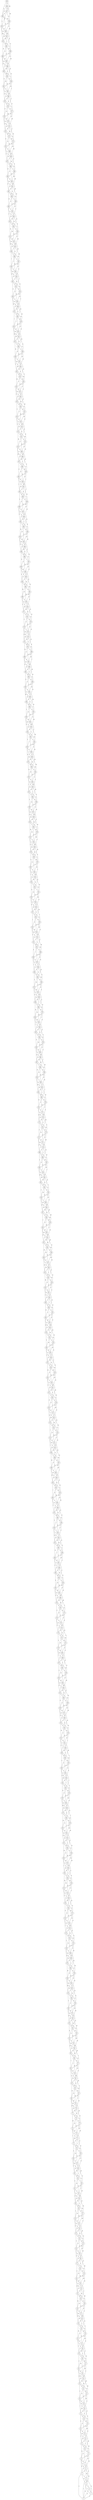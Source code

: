 graph G {
    "0" -- "1" [label="4"];
    "0" -- "2" [label="11"];
    "1" -- "2" [label="6"];
    "3" -- "0" [label="3"];
    "3" -- "1" [label="7"];
    "3" -- "2" [label="14"];
    "4" -- "1" [label="9"];
    "4" -- "2" [label="1"];
    "4" -- "3" [label="10"];
    "5" -- "2" [label="3"];
    "5" -- "3" [label="9"];
    "5" -- "4" [label="7"];
    "6" -- "3" [label="10"];
    "6" -- "4" [label="19"];
    "6" -- "5" [label="17"];
    "7" -- "4" [label="5"];
    "7" -- "5" [label="3"];
    "7" -- "6" [label="9"];
    "8" -- "5" [label="12"];
    "8" -- "6" [label="5"];
    "8" -- "7" [label="11"];
    "9" -- "6" [label="19"];
    "9" -- "7" [label="13"];
    "9" -- "8" [label="13"];
    "10" -- "7" [label="1"];
    "10" -- "8" [label="11"];
    "10" -- "9" [label="15"];
    "11" -- "8" [label="12"];
    "11" -- "9" [label="3"];
    "11" -- "10" [label="9"];
    "12" -- "9" [label="16"];
    "12" -- "10" [label="1"];
    "12" -- "11" [label="5"];
    "13" -- "10" [label="18"];
    "13" -- "11" [label="12"];
    "13" -- "12" [label="7"];
    "14" -- "11" [label="3"];
    "14" -- "12" [label="16"];
    "14" -- "13" [label="9"];
    "15" -- "12" [label="6"];
    "15" -- "13" [label="18"];
    "15" -- "14" [label="16"];
    "16" -- "13" [label="7"];
    "16" -- "14" [label="6"];
    "16" -- "15" [label="20"];
    "17" -- "14" [label="9"];
    "17" -- "15" [label="2"];
    "17" -- "16" [label="4"];
    "18" -- "15" [label="4"];
    "18" -- "16" [label="4"];
    "18" -- "17" [label="6"];
    "19" -- "16" [label="9"];
    "19" -- "17" [label="16"];
    "19" -- "18" [label="1"];
    "20" -- "17" [label="7"];
    "20" -- "18" [label="8"];
    "20" -- "19" [label="17"];
    "21" -- "18" [label="3"];
    "21" -- "19" [label="10"];
    "21" -- "20" [label="7"];
    "22" -- "19" [label="4"];
    "22" -- "20" [label="12"];
    "22" -- "21" [label="10"];
    "23" -- "20" [label="3"];
    "23" -- "21" [label="11"];
    "23" -- "22" [label="9"];
    "24" -- "21" [label="20"];
    "24" -- "22" [label="14"];
    "24" -- "23" [label="10"];
    "25" -- "22" [label="18"];
    "25" -- "23" [label="11"];
    "25" -- "24" [label="13"];
    "26" -- "23" [label="16"];
    "26" -- "24" [label="2"];
    "26" -- "25" [label="14"];
    "27" -- "24" [label="2"];
    "27" -- "25" [label="19"];
    "27" -- "26" [label="2"];
    "28" -- "25" [label="7"];
    "28" -- "26" [label="19"];
    "28" -- "27" [label="20"];
    "29" -- "26" [label="5"];
    "29" -- "27" [label="3"];
    "29" -- "28" [label="3"];
    "30" -- "27" [label="14"];
    "30" -- "28" [label="1"];
    "30" -- "29" [label="18"];
    "31" -- "28" [label="2"];
    "31" -- "29" [label="1"];
    "31" -- "30" [label="4"];
    "32" -- "29" [label="3"];
    "32" -- "30" [label="1"];
    "32" -- "31" [label="17"];
    "33" -- "30" [label="6"];
    "33" -- "31" [label="14"];
    "33" -- "32" [label="16"];
    "34" -- "31" [label="13"];
    "34" -- "32" [label="5"];
    "34" -- "33" [label="19"];
    "35" -- "32" [label="15"];
    "35" -- "33" [label="5"];
    "35" -- "34" [label="9"];
    "36" -- "33" [label="5"];
    "36" -- "34" [label="1"];
    "36" -- "35" [label="8"];
    "37" -- "34" [label="11"];
    "37" -- "35" [label="16"];
    "37" -- "36" [label="16"];
    "38" -- "35" [label="14"];
    "38" -- "36" [label="16"];
    "38" -- "37" [label="12"];
    "39" -- "36" [label="4"];
    "39" -- "37" [label="6"];
    "39" -- "38" [label="17"];
    "40" -- "37" [label="9"];
    "40" -- "38" [label="14"];
    "40" -- "39" [label="11"];
    "41" -- "38" [label="10"];
    "41" -- "39" [label="5"];
    "41" -- "40" [label="19"];
    "42" -- "39" [label="16"];
    "42" -- "40" [label="16"];
    "42" -- "41" [label="4"];
    "43" -- "40" [label="1"];
    "43" -- "41" [label="17"];
    "43" -- "42" [label="5"];
    "44" -- "41" [label="18"];
    "44" -- "42" [label="5"];
    "44" -- "43" [label="19"];
    "45" -- "42" [label="15"];
    "45" -- "43" [label="18"];
    "45" -- "44" [label="16"];
    "46" -- "43" [label="18"];
    "46" -- "44" [label="13"];
    "46" -- "45" [label="12"];
    "47" -- "44" [label="4"];
    "47" -- "45" [label="11"];
    "47" -- "46" [label="7"];
    "48" -- "45" [label="20"];
    "48" -- "46" [label="3"];
    "48" -- "47" [label="9"];
    "49" -- "46" [label="17"];
    "49" -- "47" [label="5"];
    "49" -- "48" [label="4"];
    "50" -- "47" [label="8"];
    "50" -- "48" [label="5"];
    "50" -- "49" [label="6"];
    "51" -- "48" [label="19"];
    "51" -- "49" [label="8"];
    "51" -- "50" [label="16"];
    "52" -- "49" [label="5"];
    "52" -- "50" [label="6"];
    "52" -- "51" [label="14"];
    "53" -- "50" [label="4"];
    "53" -- "51" [label="2"];
    "53" -- "52" [label="15"];
    "54" -- "51" [label="12"];
    "54" -- "52" [label="17"];
    "54" -- "53" [label="4"];
    "55" -- "52" [label="10"];
    "55" -- "53" [label="5"];
    "55" -- "54" [label="2"];
    "56" -- "53" [label="9"];
    "56" -- "54" [label="12"];
    "56" -- "55" [label="12"];
    "57" -- "54" [label="3"];
    "57" -- "55" [label="18"];
    "57" -- "56" [label="12"];
    "58" -- "55" [label="16"];
    "58" -- "56" [label="14"];
    "58" -- "57" [label="13"];
    "59" -- "56" [label="2"];
    "59" -- "57" [label="19"];
    "59" -- "58" [label="14"];
    "60" -- "57" [label="16"];
    "60" -- "58" [label="2"];
    "60" -- "59" [label="14"];
    "61" -- "58" [label="11"];
    "61" -- "59" [label="13"];
    "61" -- "60" [label="13"];
    "62" -- "59" [label="12"];
    "62" -- "60" [label="17"];
    "62" -- "61" [label="2"];
    "63" -- "60" [label="19"];
    "63" -- "61" [label="7"];
    "63" -- "62" [label="6"];
    "64" -- "61" [label="12"];
    "64" -- "62" [label="10"];
    "64" -- "63" [label="7"];
    "65" -- "62" [label="6"];
    "65" -- "63" [label="17"];
    "65" -- "64" [label="16"];
    "66" -- "63" [label="11"];
    "66" -- "64" [label="1"];
    "66" -- "65" [label="18"];
    "67" -- "64" [label="16"];
    "67" -- "65" [label="12"];
    "67" -- "66" [label="5"];
    "68" -- "65" [label="2"];
    "68" -- "66" [label="20"];
    "68" -- "67" [label="17"];
    "69" -- "66" [label="6"];
    "69" -- "67" [label="17"];
    "69" -- "68" [label="14"];
    "70" -- "67" [label="17"];
    "70" -- "68" [label="14"];
    "70" -- "69" [label="5"];
    "71" -- "68" [label="4"];
    "71" -- "69" [label="9"];
    "71" -- "70" [label="12"];
    "72" -- "69" [label="11"];
    "72" -- "70" [label="1"];
    "72" -- "71" [label="5"];
    "73" -- "70" [label="4"];
    "73" -- "71" [label="20"];
    "73" -- "72" [label="4"];
    "74" -- "71" [label="7"];
    "74" -- "72" [label="2"];
    "74" -- "73" [label="18"];
    "75" -- "72" [label="16"];
    "75" -- "73" [label="15"];
    "75" -- "74" [label="17"];
    "76" -- "73" [label="8"];
    "76" -- "74" [label="15"];
    "76" -- "75" [label="17"];
    "77" -- "74" [label="20"];
    "77" -- "75" [label="2"];
    "77" -- "76" [label="9"];
    "78" -- "75" [label="11"];
    "78" -- "76" [label="15"];
    "78" -- "77" [label="20"];
    "79" -- "76" [label="18"];
    "79" -- "77" [label="13"];
    "79" -- "78" [label="3"];
    "80" -- "77" [label="19"];
    "80" -- "78" [label="16"];
    "80" -- "79" [label="20"];
    "81" -- "78" [label="15"];
    "81" -- "79" [label="7"];
    "81" -- "80" [label="9"];
    "82" -- "79" [label="16"];
    "82" -- "80" [label="13"];
    "82" -- "81" [label="10"];
    "83" -- "80" [label="14"];
    "83" -- "81" [label="10"];
    "83" -- "82" [label="16"];
    "84" -- "81" [label="3"];
    "84" -- "82" [label="17"];
    "84" -- "83" [label="7"];
    "85" -- "82" [label="19"];
    "85" -- "83" [label="13"];
    "85" -- "84" [label="18"];
    "86" -- "83" [label="11"];
    "86" -- "84" [label="2"];
    "86" -- "85" [label="14"];
    "87" -- "84" [label="9"];
    "87" -- "85" [label="13"];
    "87" -- "86" [label="8"];
    "88" -- "85" [label="20"];
    "88" -- "86" [label="1"];
    "88" -- "87" [label="6"];
    "89" -- "86" [label="7"];
    "89" -- "87" [label="12"];
    "89" -- "88" [label="6"];
    "90" -- "87" [label="7"];
    "90" -- "88" [label="18"];
    "90" -- "89" [label="15"];
    "91" -- "88" [label="18"];
    "91" -- "89" [label="11"];
    "91" -- "90" [label="19"];
    "92" -- "89" [label="10"];
    "92" -- "90" [label="18"];
    "92" -- "91" [label="6"];
    "93" -- "90" [label="16"];
    "93" -- "91" [label="18"];
    "93" -- "92" [label="14"];
    "94" -- "91" [label="14"];
    "94" -- "92" [label="11"];
    "94" -- "93" [label="14"];
    "95" -- "92" [label="8"];
    "95" -- "93" [label="8"];
    "95" -- "94" [label="13"];
    "96" -- "93" [label="18"];
    "96" -- "94" [label="19"];
    "96" -- "95" [label="5"];
    "97" -- "94" [label="13"];
    "97" -- "95" [label="8"];
    "97" -- "96" [label="11"];
    "98" -- "95" [label="15"];
    "98" -- "96" [label="10"];
    "98" -- "97" [label="10"];
    "99" -- "96" [label="19"];
    "99" -- "97" [label="13"];
    "99" -- "98" [label="8"];
    "100" -- "97" [label="4"];
    "100" -- "98" [label="5"];
    "100" -- "99" [label="6"];
    "101" -- "98" [label="2"];
    "101" -- "99" [label="17"];
    "101" -- "100" [label="4"];
    "102" -- "99" [label="8"];
    "102" -- "100" [label="14"];
    "102" -- "101" [label="1"];
    "103" -- "100" [label="13"];
    "103" -- "101" [label="10"];
    "103" -- "102" [label="2"];
    "104" -- "101" [label="20"];
    "104" -- "102" [label="16"];
    "104" -- "103" [label="8"];
    "105" -- "102" [label="10"];
    "105" -- "103" [label="8"];
    "105" -- "104" [label="4"];
    "106" -- "103" [label="14"];
    "106" -- "104" [label="6"];
    "106" -- "105" [label="5"];
    "107" -- "104" [label="18"];
    "107" -- "105" [label="17"];
    "107" -- "106" [label="3"];
    "108" -- "105" [label="16"];
    "108" -- "106" [label="2"];
    "108" -- "107" [label="17"];
    "109" -- "106" [label="16"];
    "109" -- "107" [label="15"];
    "109" -- "108" [label="13"];
    "110" -- "107" [label="15"];
    "110" -- "108" [label="10"];
    "110" -- "109" [label="4"];
    "111" -- "108" [label="16"];
    "111" -- "109" [label="3"];
    "111" -- "110" [label="12"];
    "112" -- "109" [label="3"];
    "112" -- "110" [label="13"];
    "112" -- "111" [label="6"];
    "113" -- "110" [label="2"];
    "113" -- "111" [label="12"];
    "113" -- "112" [label="16"];
    "114" -- "111" [label="9"];
    "114" -- "112" [label="12"];
    "114" -- "113" [label="2"];
    "115" -- "112" [label="9"];
    "115" -- "113" [label="4"];
    "115" -- "114" [label="13"];
    "116" -- "113" [label="1"];
    "116" -- "114" [label="13"];
    "116" -- "115" [label="9"];
    "117" -- "114" [label="17"];
    "117" -- "115" [label="12"];
    "117" -- "116" [label="15"];
    "118" -- "115" [label="12"];
    "118" -- "116" [label="6"];
    "118" -- "117" [label="18"];
    "119" -- "116" [label="8"];
    "119" -- "117" [label="5"];
    "119" -- "118" [label="3"];
    "120" -- "117" [label="11"];
    "120" -- "118" [label="1"];
    "120" -- "119" [label="16"];
    "121" -- "118" [label="14"];
    "121" -- "119" [label="2"];
    "121" -- "120" [label="9"];
    "122" -- "119" [label="4"];
    "122" -- "120" [label="5"];
    "122" -- "121" [label="10"];
    "123" -- "120" [label="2"];
    "123" -- "121" [label="17"];
    "123" -- "122" [label="9"];
    "124" -- "121" [label="10"];
    "124" -- "122" [label="16"];
    "124" -- "123" [label="18"];
    "125" -- "122" [label="19"];
    "125" -- "123" [label="4"];
    "125" -- "124" [label="5"];
    "126" -- "123" [label="6"];
    "126" -- "124" [label="2"];
    "126" -- "125" [label="8"];
    "127" -- "124" [label="4"];
    "127" -- "125" [label="8"];
    "127" -- "126" [label="14"];
    "128" -- "125" [label="1"];
    "128" -- "126" [label="5"];
    "128" -- "127" [label="18"];
    "129" -- "126" [label="20"];
    "129" -- "127" [label="19"];
    "129" -- "128" [label="20"];
    "130" -- "127" [label="19"];
    "130" -- "128" [label="17"];
    "130" -- "129" [label="17"];
    "131" -- "128" [label="16"];
    "131" -- "129" [label="11"];
    "131" -- "130" [label="10"];
    "132" -- "129" [label="12"];
    "132" -- "130" [label="1"];
    "132" -- "131" [label="11"];
    "133" -- "130" [label="5"];
    "133" -- "131" [label="9"];
    "133" -- "132" [label="1"];
    "134" -- "131" [label="13"];
    "134" -- "132" [label="8"];
    "134" -- "133" [label="15"];
    "135" -- "132" [label="18"];
    "135" -- "133" [label="10"];
    "135" -- "134" [label="12"];
    "136" -- "133" [label="7"];
    "136" -- "134" [label="11"];
    "136" -- "135" [label="15"];
    "137" -- "134" [label="16"];
    "137" -- "135" [label="14"];
    "137" -- "136" [label="2"];
    "138" -- "135" [label="7"];
    "138" -- "136" [label="6"];
    "138" -- "137" [label="14"];
    "139" -- "136" [label="11"];
    "139" -- "137" [label="15"];
    "139" -- "138" [label="5"];
    "140" -- "137" [label="20"];
    "140" -- "138" [label="8"];
    "140" -- "139" [label="2"];
    "141" -- "138" [label="8"];
    "141" -- "139" [label="19"];
    "141" -- "140" [label="3"];
    "142" -- "139" [label="9"];
    "142" -- "140" [label="6"];
    "142" -- "141" [label="14"];
    "143" -- "140" [label="13"];
    "143" -- "141" [label="3"];
    "143" -- "142" [label="3"];
    "144" -- "141" [label="2"];
    "144" -- "142" [label="7"];
    "144" -- "143" [label="9"];
    "145" -- "142" [label="7"];
    "145" -- "143" [label="18"];
    "145" -- "144" [label="3"];
    "146" -- "143" [label="12"];
    "146" -- "144" [label="2"];
    "146" -- "145" [label="3"];
    "147" -- "144" [label="8"];
    "147" -- "145" [label="11"];
    "147" -- "146" [label="6"];
    "148" -- "145" [label="5"];
    "148" -- "146" [label="9"];
    "148" -- "147" [label="10"];
    "149" -- "146" [label="4"];
    "149" -- "147" [label="14"];
    "149" -- "148" [label="15"];
    "150" -- "147" [label="1"];
    "150" -- "148" [label="5"];
    "150" -- "149" [label="16"];
    "151" -- "148" [label="16"];
    "151" -- "149" [label="7"];
    "151" -- "150" [label="1"];
    "152" -- "149" [label="6"];
    "152" -- "150" [label="7"];
    "152" -- "151" [label="8"];
    "153" -- "150" [label="7"];
    "153" -- "151" [label="6"];
    "153" -- "152" [label="3"];
    "154" -- "151" [label="15"];
    "154" -- "152" [label="4"];
    "154" -- "153" [label="14"];
    "155" -- "152" [label="16"];
    "155" -- "153" [label="4"];
    "155" -- "154" [label="4"];
    "156" -- "153" [label="10"];
    "156" -- "154" [label="11"];
    "156" -- "155" [label="3"];
    "157" -- "154" [label="13"];
    "157" -- "155" [label="5"];
    "157" -- "156" [label="8"];
    "158" -- "155" [label="11"];
    "158" -- "156" [label="13"];
    "158" -- "157" [label="10"];
    "159" -- "156" [label="18"];
    "159" -- "157" [label="13"];
    "159" -- "158" [label="19"];
    "160" -- "157" [label="10"];
    "160" -- "158" [label="6"];
    "160" -- "159" [label="17"];
    "161" -- "158" [label="8"];
    "161" -- "159" [label="10"];
    "161" -- "160" [label="7"];
    "162" -- "159" [label="19"];
    "162" -- "160" [label="12"];
    "162" -- "161" [label="13"];
    "163" -- "160" [label="2"];
    "163" -- "161" [label="7"];
    "163" -- "162" [label="20"];
    "164" -- "161" [label="11"];
    "164" -- "162" [label="12"];
    "164" -- "163" [label="10"];
    "165" -- "162" [label="20"];
    "165" -- "163" [label="17"];
    "165" -- "164" [label="7"];
    "166" -- "163" [label="14"];
    "166" -- "164" [label="15"];
    "166" -- "165" [label="3"];
    "167" -- "164" [label="4"];
    "167" -- "165" [label="16"];
    "167" -- "166" [label="19"];
    "168" -- "165" [label="11"];
    "168" -- "166" [label="3"];
    "168" -- "167" [label="2"];
    "169" -- "166" [label="6"];
    "169" -- "167" [label="1"];
    "169" -- "168" [label="2"];
    "170" -- "167" [label="7"];
    "170" -- "168" [label="10"];
    "170" -- "169" [label="16"];
    "171" -- "168" [label="9"];
    "171" -- "169" [label="3"];
    "171" -- "170" [label="13"];
    "172" -- "169" [label="3"];
    "172" -- "170" [label="16"];
    "172" -- "171" [label="16"];
    "173" -- "170" [label="4"];
    "173" -- "171" [label="20"];
    "173" -- "172" [label="3"];
    "174" -- "171" [label="5"];
    "174" -- "172" [label="12"];
    "174" -- "173" [label="12"];
    "175" -- "172" [label="13"];
    "175" -- "173" [label="2"];
    "175" -- "174" [label="13"];
    "176" -- "173" [label="9"];
    "176" -- "174" [label="15"];
    "176" -- "175" [label="5"];
    "177" -- "174" [label="8"];
    "177" -- "175" [label="5"];
    "177" -- "176" [label="10"];
    "178" -- "175" [label="17"];
    "178" -- "176" [label="6"];
    "178" -- "177" [label="15"];
    "179" -- "176" [label="4"];
    "179" -- "177" [label="12"];
    "179" -- "178" [label="9"];
    "180" -- "177" [label="1"];
    "180" -- "178" [label="20"];
    "180" -- "179" [label="14"];
    "181" -- "178" [label="18"];
    "181" -- "179" [label="12"];
    "181" -- "180" [label="16"];
    "182" -- "179" [label="11"];
    "182" -- "180" [label="15"];
    "182" -- "181" [label="18"];
    "183" -- "180" [label="15"];
    "183" -- "181" [label="9"];
    "183" -- "182" [label="10"];
    "184" -- "181" [label="20"];
    "184" -- "182" [label="10"];
    "184" -- "183" [label="3"];
    "185" -- "182" [label="8"];
    "185" -- "183" [label="3"];
    "185" -- "184" [label="16"];
    "186" -- "183" [label="11"];
    "186" -- "184" [label="10"];
    "186" -- "185" [label="4"];
    "187" -- "184" [label="4"];
    "187" -- "185" [label="4"];
    "187" -- "186" [label="2"];
    "188" -- "185" [label="8"];
    "188" -- "186" [label="3"];
    "188" -- "187" [label="14"];
    "189" -- "186" [label="5"];
    "189" -- "187" [label="19"];
    "189" -- "188" [label="5"];
    "190" -- "187" [label="17"];
    "190" -- "188" [label="1"];
    "190" -- "189" [label="17"];
    "191" -- "188" [label="12"];
    "191" -- "189" [label="1"];
    "191" -- "190" [label="18"];
    "192" -- "189" [label="11"];
    "192" -- "190" [label="18"];
    "192" -- "191" [label="16"];
    "193" -- "190" [label="11"];
    "193" -- "191" [label="13"];
    "193" -- "192" [label="7"];
    "194" -- "191" [label="14"];
    "194" -- "192" [label="7"];
    "194" -- "193" [label="7"];
    "195" -- "192" [label="5"];
    "195" -- "193" [label="2"];
    "195" -- "194" [label="5"];
    "196" -- "193" [label="10"];
    "196" -- "194" [label="1"];
    "196" -- "195" [label="15"];
    "197" -- "194" [label="4"];
    "197" -- "195" [label="13"];
    "197" -- "196" [label="20"];
    "198" -- "195" [label="17"];
    "198" -- "196" [label="14"];
    "198" -- "197" [label="19"];
    "199" -- "196" [label="11"];
    "199" -- "197" [label="4"];
    "199" -- "198" [label="2"];
    "200" -- "197" [label="4"];
    "200" -- "198" [label="12"];
    "200" -- "199" [label="2"];
    "201" -- "198" [label="10"];
    "201" -- "199" [label="13"];
    "201" -- "200" [label="16"];
    "202" -- "199" [label="18"];
    "202" -- "200" [label="8"];
    "202" -- "201" [label="19"];
    "203" -- "200" [label="7"];
    "203" -- "201" [label="2"];
    "203" -- "202" [label="10"];
    "204" -- "201" [label="12"];
    "204" -- "202" [label="15"];
    "204" -- "203" [label="1"];
    "205" -- "202" [label="6"];
    "205" -- "203" [label="14"];
    "205" -- "204" [label="17"];
    "206" -- "203" [label="20"];
    "206" -- "204" [label="20"];
    "206" -- "205" [label="3"];
    "207" -- "204" [label="7"];
    "207" -- "205" [label="16"];
    "207" -- "206" [label="18"];
    "208" -- "205" [label="12"];
    "208" -- "206" [label="9"];
    "208" -- "207" [label="15"];
    "209" -- "206" [label="19"];
    "209" -- "207" [label="20"];
    "209" -- "208" [label="1"];
    "210" -- "207" [label="13"];
    "210" -- "208" [label="11"];
    "210" -- "209" [label="18"];
    "211" -- "208" [label="15"];
    "211" -- "209" [label="14"];
    "211" -- "210" [label="12"];
    "212" -- "209" [label="1"];
    "212" -- "210" [label="10"];
    "212" -- "211" [label="12"];
    "213" -- "210" [label="13"];
    "213" -- "211" [label="3"];
    "213" -- "212" [label="6"];
    "214" -- "211" [label="18"];
    "214" -- "212" [label="12"];
    "214" -- "213" [label="15"];
    "215" -- "212" [label="7"];
    "215" -- "213" [label="17"];
    "215" -- "214" [label="14"];
    "216" -- "213" [label="19"];
    "216" -- "214" [label="18"];
    "216" -- "215" [label="11"];
    "217" -- "214" [label="13"];
    "217" -- "215" [label="18"];
    "217" -- "216" [label="1"];
    "218" -- "215" [label="13"];
    "218" -- "216" [label="7"];
    "218" -- "217" [label="15"];
    "219" -- "216" [label="17"];
    "219" -- "217" [label="20"];
    "219" -- "218" [label="12"];
    "220" -- "217" [label="7"];
    "220" -- "218" [label="6"];
    "220" -- "219" [label="3"];
    "221" -- "218" [label="17"];
    "221" -- "219" [label="3"];
    "221" -- "220" [label="2"];
    "222" -- "219" [label="10"];
    "222" -- "220" [label="4"];
    "222" -- "221" [label="12"];
    "223" -- "220" [label="18"];
    "223" -- "221" [label="6"];
    "223" -- "222" [label="16"];
    "224" -- "221" [label="8"];
    "224" -- "222" [label="3"];
    "224" -- "223" [label="1"];
    "225" -- "222" [label="13"];
    "225" -- "223" [label="10"];
    "225" -- "224" [label="14"];
    "226" -- "223" [label="10"];
    "226" -- "224" [label="4"];
    "226" -- "225" [label="20"];
    "227" -- "224" [label="10"];
    "227" -- "225" [label="19"];
    "227" -- "226" [label="3"];
    "228" -- "225" [label="8"];
    "228" -- "226" [label="12"];
    "228" -- "227" [label="10"];
    "229" -- "226" [label="7"];
    "229" -- "227" [label="5"];
    "229" -- "228" [label="2"];
    "230" -- "227" [label="17"];
    "230" -- "228" [label="5"];
    "230" -- "229" [label="10"];
    "231" -- "228" [label="11"];
    "231" -- "229" [label="10"];
    "231" -- "230" [label="6"];
    "232" -- "229" [label="3"];
    "232" -- "230" [label="20"];
    "232" -- "231" [label="2"];
    "233" -- "230" [label="5"];
    "233" -- "231" [label="15"];
    "233" -- "232" [label="6"];
    "234" -- "231" [label="13"];
    "234" -- "232" [label="19"];
    "234" -- "233" [label="12"];
    "235" -- "232" [label="10"];
    "235" -- "233" [label="11"];
    "235" -- "234" [label="18"];
    "236" -- "233" [label="16"];
    "236" -- "234" [label="11"];
    "236" -- "235" [label="18"];
    "237" -- "234" [label="17"];
    "237" -- "235" [label="6"];
    "237" -- "236" [label="7"];
    "238" -- "235" [label="4"];
    "238" -- "236" [label="2"];
    "238" -- "237" [label="4"];
    "239" -- "236" [label="15"];
    "239" -- "237" [label="9"];
    "239" -- "238" [label="9"];
    "240" -- "237" [label="12"];
    "240" -- "238" [label="7"];
    "240" -- "239" [label="1"];
    "241" -- "238" [label="12"];
    "241" -- "239" [label="5"];
    "241" -- "240" [label="4"];
    "242" -- "239" [label="9"];
    "242" -- "240" [label="8"];
    "242" -- "241" [label="8"];
    "243" -- "240" [label="3"];
    "243" -- "241" [label="4"];
    "243" -- "242" [label="4"];
    "244" -- "241" [label="8"];
    "244" -- "242" [label="9"];
    "244" -- "243" [label="4"];
    "245" -- "242" [label="20"];
    "245" -- "243" [label="15"];
    "245" -- "244" [label="12"];
    "246" -- "243" [label="12"];
    "246" -- "244" [label="1"];
    "246" -- "245" [label="7"];
    "247" -- "244" [label="5"];
    "247" -- "245" [label="16"];
    "247" -- "246" [label="9"];
    "248" -- "245" [label="19"];
    "248" -- "246" [label="1"];
    "248" -- "247" [label="11"];
    "249" -- "246" [label="10"];
    "249" -- "247" [label="18"];
    "249" -- "248" [label="10"];
    "250" -- "247" [label="14"];
    "250" -- "248" [label="10"];
    "250" -- "249" [label="8"];
    "251" -- "248" [label="19"];
    "251" -- "249" [label="16"];
    "251" -- "250" [label="12"];
    "252" -- "249" [label="11"];
    "252" -- "250" [label="20"];
    "252" -- "251" [label="16"];
    "253" -- "250" [label="10"];
    "253" -- "251" [label="1"];
    "253" -- "252" [label="20"];
    "254" -- "251" [label="12"];
    "254" -- "252" [label="20"];
    "254" -- "253" [label="16"];
    "255" -- "252" [label="14"];
    "255" -- "253" [label="1"];
    "255" -- "254" [label="1"];
    "256" -- "253" [label="19"];
    "256" -- "254" [label="6"];
    "256" -- "255" [label="18"];
    "257" -- "254" [label="1"];
    "257" -- "255" [label="20"];
    "257" -- "256" [label="11"];
    "258" -- "255" [label="20"];
    "258" -- "256" [label="14"];
    "258" -- "257" [label="18"];
    "259" -- "256" [label="14"];
    "259" -- "257" [label="14"];
    "259" -- "258" [label="10"];
    "260" -- "257" [label="10"];
    "260" -- "258" [label="19"];
    "260" -- "259" [label="1"];
    "261" -- "258" [label="5"];
    "261" -- "259" [label="13"];
    "261" -- "260" [label="14"];
    "262" -- "259" [label="15"];
    "262" -- "260" [label="16"];
    "262" -- "261" [label="9"];
    "263" -- "260" [label="3"];
    "263" -- "261" [label="5"];
    "263" -- "262" [label="10"];
    "264" -- "261" [label="3"];
    "264" -- "262" [label="11"];
    "264" -- "263" [label="20"];
    "265" -- "262" [label="11"];
    "265" -- "263" [label="18"];
    "265" -- "264" [label="13"];
    "266" -- "263" [label="20"];
    "266" -- "264" [label="5"];
    "266" -- "265" [label="5"];
    "267" -- "264" [label="7"];
    "267" -- "265" [label="19"];
    "267" -- "266" [label="10"];
    "268" -- "265" [label="12"];
    "268" -- "266" [label="6"];
    "268" -- "267" [label="18"];
    "269" -- "266" [label="2"];
    "269" -- "267" [label="3"];
    "269" -- "268" [label="2"];
    "270" -- "267" [label="14"];
    "270" -- "268" [label="1"];
    "270" -- "269" [label="3"];
    "271" -- "268" [label="13"];
    "271" -- "269" [label="7"];
    "271" -- "270" [label="12"];
    "272" -- "269" [label="12"];
    "272" -- "270" [label="18"];
    "272" -- "271" [label="13"];
    "273" -- "270" [label="20"];
    "273" -- "271" [label="3"];
    "273" -- "272" [label="1"];
    "274" -- "271" [label="9"];
    "274" -- "272" [label="15"];
    "274" -- "273" [label="11"];
    "275" -- "272" [label="5"];
    "275" -- "273" [label="10"];
    "275" -- "274" [label="4"];
    "276" -- "273" [label="4"];
    "276" -- "274" [label="5"];
    "276" -- "275" [label="10"];
    "277" -- "274" [label="20"];
    "277" -- "275" [label="13"];
    "277" -- "276" [label="20"];
    "278" -- "275" [label="18"];
    "278" -- "276" [label="4"];
    "278" -- "277" [label="4"];
    "279" -- "276" [label="5"];
    "279" -- "277" [label="7"];
    "279" -- "278" [label="1"];
    "280" -- "277" [label="14"];
    "280" -- "278" [label="2"];
    "280" -- "279" [label="9"];
    "281" -- "278" [label="12"];
    "281" -- "279" [label="2"];
    "281" -- "280" [label="10"];
    "282" -- "279" [label="15"];
    "282" -- "280" [label="1"];
    "282" -- "281" [label="12"];
    "283" -- "280" [label="7"];
    "283" -- "281" [label="18"];
    "283" -- "282" [label="1"];
    "284" -- "281" [label="18"];
    "284" -- "282" [label="6"];
    "284" -- "283" [label="7"];
    "285" -- "282" [label="15"];
    "285" -- "283" [label="9"];
    "285" -- "284" [label="18"];
    "286" -- "283" [label="15"];
    "286" -- "284" [label="12"];
    "286" -- "285" [label="6"];
    "287" -- "284" [label="12"];
    "287" -- "285" [label="15"];
    "287" -- "286" [label="7"];
    "288" -- "285" [label="16"];
    "288" -- "286" [label="18"];
    "288" -- "287" [label="10"];
    "289" -- "286" [label="7"];
    "289" -- "287" [label="9"];
    "289" -- "288" [label="10"];
    "290" -- "287" [label="13"];
    "290" -- "288" [label="5"];
    "290" -- "289" [label="14"];
    "291" -- "288" [label="3"];
    "291" -- "289" [label="6"];
    "291" -- "290" [label="6"];
    "292" -- "289" [label="6"];
    "292" -- "290" [label="20"];
    "292" -- "291" [label="4"];
    "293" -- "290" [label="17"];
    "293" -- "291" [label="9"];
    "293" -- "292" [label="12"];
    "294" -- "291" [label="5"];
    "294" -- "292" [label="11"];
    "294" -- "293" [label="8"];
    "295" -- "292" [label="6"];
    "295" -- "293" [label="3"];
    "295" -- "294" [label="11"];
    "296" -- "293" [label="7"];
    "296" -- "294" [label="3"];
    "296" -- "295" [label="20"];
    "297" -- "294" [label="9"];
    "297" -- "295" [label="1"];
    "297" -- "296" [label="3"];
    "298" -- "295" [label="18"];
    "298" -- "296" [label="10"];
    "298" -- "297" [label="8"];
    "299" -- "296" [label="15"];
    "299" -- "297" [label="6"];
    "299" -- "298" [label="4"];
    "300" -- "297" [label="13"];
    "300" -- "298" [label="7"];
    "300" -- "299" [label="14"];
    "301" -- "298" [label="4"];
    "301" -- "299" [label="14"];
    "301" -- "300" [label="14"];
    "302" -- "299" [label="17"];
    "302" -- "300" [label="5"];
    "302" -- "301" [label="20"];
    "303" -- "300" [label="3"];
    "303" -- "301" [label="9"];
    "303" -- "302" [label="19"];
    "304" -- "301" [label="3"];
    "304" -- "302" [label="20"];
    "304" -- "303" [label="8"];
    "305" -- "302" [label="3"];
    "305" -- "303" [label="20"];
    "305" -- "304" [label="6"];
    "306" -- "303" [label="6"];
    "306" -- "304" [label="17"];
    "306" -- "305" [label="4"];
    "307" -- "304" [label="15"];
    "307" -- "305" [label="17"];
    "307" -- "306" [label="1"];
    "308" -- "305" [label="7"];
    "308" -- "306" [label="5"];
    "308" -- "307" [label="17"];
    "309" -- "306" [label="12"];
    "309" -- "307" [label="5"];
    "309" -- "308" [label="16"];
    "310" -- "307" [label="6"];
    "310" -- "308" [label="7"];
    "310" -- "309" [label="3"];
    "311" -- "308" [label="6"];
    "311" -- "309" [label="18"];
    "311" -- "310" [label="19"];
    "312" -- "309" [label="20"];
    "312" -- "310" [label="4"];
    "312" -- "311" [label="7"];
    "313" -- "310" [label="5"];
    "313" -- "311" [label="11"];
    "313" -- "312" [label="12"];
    "314" -- "311" [label="5"];
    "314" -- "312" [label="20"];
    "314" -- "313" [label="18"];
    "315" -- "312" [label="11"];
    "315" -- "313" [label="10"];
    "315" -- "314" [label="14"];
    "316" -- "313" [label="9"];
    "316" -- "314" [label="9"];
    "316" -- "315" [label="8"];
    "317" -- "314" [label="1"];
    "317" -- "315" [label="5"];
    "317" -- "316" [label="3"];
    "318" -- "315" [label="7"];
    "318" -- "316" [label="8"];
    "318" -- "317" [label="14"];
    "319" -- "316" [label="18"];
    "319" -- "317" [label="8"];
    "319" -- "318" [label="5"];
    "320" -- "317" [label="6"];
    "320" -- "318" [label="17"];
    "320" -- "319" [label="17"];
    "321" -- "318" [label="17"];
    "321" -- "319" [label="18"];
    "321" -- "320" [label="8"];
    "322" -- "319" [label="13"];
    "322" -- "320" [label="10"];
    "322" -- "321" [label="7"];
    "323" -- "320" [label="11"];
    "323" -- "321" [label="13"];
    "323" -- "322" [label="1"];
    "324" -- "321" [label="13"];
    "324" -- "322" [label="11"];
    "324" -- "323" [label="19"];
    "325" -- "322" [label="8"];
    "325" -- "323" [label="11"];
    "325" -- "324" [label="15"];
    "326" -- "323" [label="7"];
    "326" -- "324" [label="11"];
    "326" -- "325" [label="2"];
    "327" -- "324" [label="7"];
    "327" -- "325" [label="15"];
    "327" -- "326" [label="4"];
    "328" -- "325" [label="7"];
    "328" -- "326" [label="12"];
    "328" -- "327" [label="20"];
    "329" -- "326" [label="9"];
    "329" -- "327" [label="1"];
    "329" -- "328" [label="12"];
    "330" -- "327" [label="5"];
    "330" -- "328" [label="19"];
    "330" -- "329" [label="15"];
    "331" -- "328" [label="16"];
    "331" -- "329" [label="10"];
    "331" -- "330" [label="14"];
    "332" -- "329" [label="9"];
    "332" -- "330" [label="1"];
    "332" -- "331" [label="2"];
    "333" -- "330" [label="3"];
    "333" -- "331" [label="20"];
    "333" -- "332" [label="5"];
    "334" -- "331" [label="4"];
    "334" -- "332" [label="10"];
    "334" -- "333" [label="16"];
    "335" -- "332" [label="19"];
    "335" -- "333" [label="7"];
    "335" -- "334" [label="1"];
    "336" -- "333" [label="10"];
    "336" -- "334" [label="18"];
    "336" -- "335" [label="16"];
    "337" -- "334" [label="5"];
    "337" -- "335" [label="16"];
    "337" -- "336" [label="14"];
    "338" -- "335" [label="12"];
    "338" -- "336" [label="12"];
    "338" -- "337" [label="10"];
    "339" -- "336" [label="16"];
    "339" -- "337" [label="4"];
    "339" -- "338" [label="4"];
    "340" -- "337" [label="4"];
    "340" -- "338" [label="14"];
    "340" -- "339" [label="8"];
    "341" -- "338" [label="3"];
    "341" -- "339" [label="4"];
    "341" -- "340" [label="17"];
    "342" -- "339" [label="9"];
    "342" -- "340" [label="1"];
    "342" -- "341" [label="13"];
    "343" -- "340" [label="20"];
    "343" -- "341" [label="13"];
    "343" -- "342" [label="10"];
    "344" -- "341" [label="7"];
    "344" -- "342" [label="9"];
    "344" -- "343" [label="9"];
    "345" -- "342" [label="5"];
    "345" -- "343" [label="2"];
    "345" -- "344" [label="7"];
    "346" -- "343" [label="6"];
    "346" -- "344" [label="19"];
    "346" -- "345" [label="3"];
    "347" -- "344" [label="13"];
    "347" -- "345" [label="18"];
    "347" -- "346" [label="16"];
    "348" -- "345" [label="20"];
    "348" -- "346" [label="20"];
    "348" -- "347" [label="15"];
    "349" -- "346" [label="19"];
    "349" -- "347" [label="20"];
    "349" -- "348" [label="2"];
    "350" -- "347" [label="12"];
    "350" -- "348" [label="7"];
    "350" -- "349" [label="17"];
    "351" -- "348" [label="10"];
    "351" -- "349" [label="5"];
    "351" -- "350" [label="18"];
    "352" -- "349" [label="2"];
    "352" -- "350" [label="7"];
    "352" -- "351" [label="1"];
    "353" -- "350" [label="3"];
    "353" -- "351" [label="10"];
    "353" -- "352" [label="9"];
    "354" -- "351" [label="20"];
    "354" -- "352" [label="4"];
    "354" -- "353" [label="6"];
    "355" -- "352" [label="1"];
    "355" -- "353" [label="15"];
    "355" -- "354" [label="20"];
    "356" -- "353" [label="8"];
    "356" -- "354" [label="18"];
    "356" -- "355" [label="18"];
    "357" -- "354" [label="18"];
    "357" -- "355" [label="11"];
    "357" -- "356" [label="1"];
    "358" -- "355" [label="14"];
    "358" -- "356" [label="15"];
    "358" -- "357" [label="3"];
    "359" -- "356" [label="2"];
    "359" -- "357" [label="7"];
    "359" -- "358" [label="14"];
    "360" -- "357" [label="14"];
    "360" -- "358" [label="9"];
    "360" -- "359" [label="9"];
    "361" -- "358" [label="18"];
    "361" -- "359" [label="9"];
    "361" -- "360" [label="5"];
    "362" -- "359" [label="20"];
    "362" -- "360" [label="11"];
    "362" -- "361" [label="4"];
    "363" -- "360" [label="12"];
    "363" -- "361" [label="16"];
    "363" -- "362" [label="12"];
    "364" -- "361" [label="3"];
    "364" -- "362" [label="9"];
    "364" -- "363" [label="11"];
    "365" -- "362" [label="17"];
    "365" -- "363" [label="4"];
    "365" -- "364" [label="14"];
    "366" -- "363" [label="14"];
    "366" -- "364" [label="5"];
    "366" -- "365" [label="9"];
    "367" -- "364" [label="20"];
    "367" -- "365" [label="6"];
    "367" -- "366" [label="14"];
    "368" -- "365" [label="11"];
    "368" -- "366" [label="19"];
    "368" -- "367" [label="6"];
    "369" -- "366" [label="7"];
    "369" -- "367" [label="19"];
    "369" -- "368" [label="14"];
    "370" -- "367" [label="8"];
    "370" -- "368" [label="11"];
    "370" -- "369" [label="1"];
    "371" -- "368" [label="13"];
    "371" -- "369" [label="9"];
    "371" -- "370" [label="16"];
    "372" -- "369" [label="8"];
    "372" -- "370" [label="4"];
    "372" -- "371" [label="14"];
    "373" -- "370" [label="12"];
    "373" -- "371" [label="18"];
    "373" -- "372" [label="4"];
    "374" -- "371" [label="19"];
    "374" -- "372" [label="19"];
    "374" -- "373" [label="7"];
    "375" -- "372" [label="12"];
    "375" -- "373" [label="6"];
    "375" -- "374" [label="7"];
    "376" -- "373" [label="9"];
    "376" -- "374" [label="6"];
    "376" -- "375" [label="9"];
    "377" -- "374" [label="3"];
    "377" -- "375" [label="13"];
    "377" -- "376" [label="17"];
    "378" -- "375" [label="13"];
    "378" -- "376" [label="13"];
    "378" -- "377" [label="19"];
    "379" -- "376" [label="11"];
    "379" -- "377" [label="18"];
    "379" -- "378" [label="7"];
    "380" -- "377" [label="4"];
    "380" -- "378" [label="6"];
    "380" -- "379" [label="3"];
    "381" -- "378" [label="4"];
    "381" -- "379" [label="6"];
    "381" -- "380" [label="16"];
    "382" -- "379" [label="18"];
    "382" -- "380" [label="15"];
    "382" -- "381" [label="8"];
    "383" -- "380" [label="18"];
    "383" -- "381" [label="16"];
    "383" -- "382" [label="10"];
    "384" -- "381" [label="13"];
    "384" -- "382" [label="18"];
    "384" -- "383" [label="3"];
    "385" -- "382" [label="6"];
    "385" -- "383" [label="17"];
    "385" -- "384" [label="2"];
    "386" -- "383" [label="9"];
    "386" -- "384" [label="2"];
    "386" -- "385" [label="20"];
    "387" -- "384" [label="6"];
    "387" -- "385" [label="13"];
    "387" -- "386" [label="14"];
    "388" -- "385" [label="14"];
    "388" -- "386" [label="9"];
    "388" -- "387" [label="7"];
    "389" -- "386" [label="12"];
    "389" -- "387" [label="11"];
    "389" -- "388" [label="13"];
    "390" -- "387" [label="13"];
    "390" -- "388" [label="8"];
    "390" -- "389" [label="20"];
    "391" -- "388" [label="1"];
    "391" -- "389" [label="6"];
    "391" -- "390" [label="5"];
    "392" -- "389" [label="11"];
    "392" -- "390" [label="18"];
    "392" -- "391" [label="20"];
    "393" -- "390" [label="18"];
    "393" -- "391" [label="10"];
    "393" -- "392" [label="3"];
    "394" -- "391" [label="17"];
    "394" -- "392" [label="15"];
    "394" -- "393" [label="15"];
    "395" -- "392" [label="19"];
    "395" -- "393" [label="2"];
    "395" -- "394" [label="1"];
    "396" -- "393" [label="8"];
    "396" -- "394" [label="1"];
    "396" -- "395" [label="15"];
    "397" -- "394" [label="12"];
    "397" -- "395" [label="2"];
    "397" -- "396" [label="11"];
    "398" -- "395" [label="6"];
    "398" -- "396" [label="11"];
    "398" -- "397" [label="11"];
    "399" -- "396" [label="13"];
    "399" -- "397" [label="8"];
    "399" -- "398" [label="20"];
    "400" -- "397" [label="14"];
    "400" -- "398" [label="6"];
    "400" -- "399" [label="17"];
    "401" -- "398" [label="5"];
    "401" -- "399" [label="7"];
    "401" -- "400" [label="9"];
    "402" -- "399" [label="13"];
    "402" -- "400" [label="8"];
    "402" -- "401" [label="2"];
    "403" -- "400" [label="1"];
    "403" -- "401" [label="18"];
    "403" -- "402" [label="19"];
    "404" -- "401" [label="3"];
    "404" -- "402" [label="6"];
    "404" -- "403" [label="11"];
    "405" -- "402" [label="1"];
    "405" -- "403" [label="9"];
    "405" -- "404" [label="7"];
    "406" -- "403" [label="14"];
    "406" -- "404" [label="6"];
    "406" -- "405" [label="20"];
    "407" -- "404" [label="6"];
    "407" -- "405" [label="17"];
    "407" -- "406" [label="4"];
    "408" -- "405" [label="5"];
    "408" -- "406" [label="1"];
    "408" -- "407" [label="20"];
    "409" -- "406" [label="12"];
    "409" -- "407" [label="9"];
    "409" -- "408" [label="12"];
    "410" -- "407" [label="19"];
    "410" -- "408" [label="17"];
    "410" -- "409" [label="11"];
    "411" -- "408" [label="15"];
    "411" -- "409" [label="8"];
    "411" -- "410" [label="5"];
    "412" -- "409" [label="19"];
    "412" -- "410" [label="4"];
    "412" -- "411" [label="2"];
    "413" -- "410" [label="10"];
    "413" -- "411" [label="20"];
    "413" -- "412" [label="12"];
    "414" -- "411" [label="9"];
    "414" -- "412" [label="6"];
    "414" -- "413" [label="5"];
    "415" -- "412" [label="4"];
    "415" -- "413" [label="15"];
    "415" -- "414" [label="19"];
    "416" -- "413" [label="9"];
    "416" -- "414" [label="2"];
    "416" -- "415" [label="15"];
    "417" -- "414" [label="6"];
    "417" -- "415" [label="18"];
    "417" -- "416" [label="10"];
    "418" -- "415" [label="20"];
    "418" -- "416" [label="2"];
    "418" -- "417" [label="15"];
    "419" -- "416" [label="3"];
    "419" -- "417" [label="9"];
    "419" -- "418" [label="20"];
    "420" -- "417" [label="18"];
    "420" -- "418" [label="15"];
    "420" -- "419" [label="16"];
    "421" -- "418" [label="6"];
    "421" -- "419" [label="6"];
    "421" -- "420" [label="9"];
    "422" -- "419" [label="8"];
    "422" -- "420" [label="14"];
    "422" -- "421" [label="16"];
    "423" -- "420" [label="4"];
    "423" -- "421" [label="3"];
    "423" -- "422" [label="6"];
    "424" -- "421" [label="8"];
    "424" -- "422" [label="5"];
    "424" -- "423" [label="15"];
    "425" -- "422" [label="18"];
    "425" -- "423" [label="19"];
    "425" -- "424" [label="14"];
    "426" -- "423" [label="3"];
    "426" -- "424" [label="3"];
    "426" -- "425" [label="14"];
    "427" -- "424" [label="12"];
    "427" -- "425" [label="20"];
    "427" -- "426" [label="8"];
    "428" -- "425" [label="5"];
    "428" -- "426" [label="16"];
    "428" -- "427" [label="5"];
    "429" -- "426" [label="15"];
    "429" -- "427" [label="15"];
    "429" -- "428" [label="17"];
    "430" -- "427" [label="16"];
    "430" -- "428" [label="8"];
    "430" -- "429" [label="1"];
    "431" -- "428" [label="14"];
    "431" -- "429" [label="17"];
    "431" -- "430" [label="5"];
    "432" -- "429" [label="6"];
    "432" -- "430" [label="17"];
    "432" -- "431" [label="6"];
    "433" -- "430" [label="14"];
    "433" -- "431" [label="18"];
    "433" -- "432" [label="11"];
    "434" -- "431" [label="20"];
    "434" -- "432" [label="16"];
    "434" -- "433" [label="15"];
    "435" -- "432" [label="8"];
    "435" -- "433" [label="17"];
    "435" -- "434" [label="4"];
    "436" -- "433" [label="9"];
    "436" -- "434" [label="7"];
    "436" -- "435" [label="14"];
    "437" -- "434" [label="7"];
    "437" -- "435" [label="14"];
    "437" -- "436" [label="17"];
    "438" -- "435" [label="15"];
    "438" -- "436" [label="5"];
    "438" -- "437" [label="14"];
    "439" -- "436" [label="15"];
    "439" -- "437" [label="5"];
    "439" -- "438" [label="12"];
    "440" -- "437" [label="16"];
    "440" -- "438" [label="14"];
    "440" -- "439" [label="2"];
    "441" -- "438" [label="7"];
    "441" -- "439" [label="12"];
    "441" -- "440" [label="14"];
    "442" -- "439" [label="13"];
    "442" -- "440" [label="4"];
    "442" -- "441" [label="8"];
    "443" -- "440" [label="11"];
    "443" -- "441" [label="6"];
    "443" -- "442" [label="17"];
    "444" -- "441" [label="11"];
    "444" -- "442" [label="15"];
    "444" -- "443" [label="1"];
    "445" -- "442" [label="7"];
    "445" -- "443" [label="11"];
    "445" -- "444" [label="11"];
    "446" -- "443" [label="15"];
    "446" -- "444" [label="10"];
    "446" -- "445" [label="2"];
    "447" -- "444" [label="4"];
    "447" -- "445" [label="9"];
    "447" -- "446" [label="10"];
    "448" -- "445" [label="20"];
    "448" -- "446" [label="7"];
    "448" -- "447" [label="1"];
    "449" -- "446" [label="7"];
    "449" -- "447" [label="10"];
    "449" -- "448" [label="1"];
    "450" -- "447" [label="18"];
    "450" -- "448" [label="6"];
    "450" -- "449" [label="7"];
    "451" -- "448" [label="19"];
    "451" -- "449" [label="12"];
    "451" -- "450" [label="18"];
    "452" -- "449" [label="16"];
    "452" -- "450" [label="14"];
    "452" -- "451" [label="18"];
    "453" -- "450" [label="20"];
    "453" -- "451" [label="4"];
    "453" -- "452" [label="17"];
    "454" -- "451" [label="14"];
    "454" -- "452" [label="20"];
    "454" -- "453" [label="5"];
    "455" -- "452" [label="13"];
    "455" -- "453" [label="7"];
    "455" -- "454" [label="16"];
    "456" -- "453" [label="9"];
    "456" -- "454" [label="14"];
    "456" -- "455" [label="16"];
    "457" -- "454" [label="11"];
    "457" -- "455" [label="12"];
    "457" -- "456" [label="4"];
    "458" -- "455" [label="5"];
    "458" -- "456" [label="2"];
    "458" -- "457" [label="1"];
    "459" -- "456" [label="2"];
    "459" -- "457" [label="17"];
    "459" -- "458" [label="14"];
    "460" -- "457" [label="2"];
    "460" -- "458" [label="5"];
    "460" -- "459" [label="1"];
    "461" -- "458" [label="15"];
    "461" -- "459" [label="12"];
    "461" -- "460" [label="13"];
    "462" -- "459" [label="10"];
    "462" -- "460" [label="6"];
    "462" -- "461" [label="9"];
    "463" -- "460" [label="18"];
    "463" -- "461" [label="4"];
    "463" -- "462" [label="14"];
    "464" -- "461" [label="9"];
    "464" -- "462" [label="10"];
    "464" -- "463" [label="8"];
    "465" -- "462" [label="20"];
    "465" -- "463" [label="20"];
    "465" -- "464" [label="1"];
    "466" -- "463" [label="9"];
    "466" -- "464" [label="17"];
    "466" -- "465" [label="1"];
    "467" -- "464" [label="13"];
    "467" -- "465" [label="6"];
    "467" -- "466" [label="12"];
    "468" -- "465" [label="3"];
    "468" -- "466" [label="16"];
    "468" -- "467" [label="7"];
    "469" -- "466" [label="9"];
    "469" -- "467" [label="10"];
    "469" -- "468" [label="16"];
    "470" -- "467" [label="6"];
    "470" -- "468" [label="1"];
    "470" -- "469" [label="4"];
    "471" -- "468" [label="20"];
    "471" -- "469" [label="16"];
    "471" -- "470" [label="19"];
    "472" -- "469" [label="14"];
    "472" -- "470" [label="12"];
    "472" -- "471" [label="18"];
    "473" -- "470" [label="6"];
    "473" -- "471" [label="6"];
    "473" -- "472" [label="18"];
    "474" -- "471" [label="10"];
    "474" -- "472" [label="10"];
    "474" -- "473" [label="6"];
    "475" -- "472" [label="2"];
    "475" -- "473" [label="12"];
    "475" -- "474" [label="17"];
    "476" -- "473" [label="12"];
    "476" -- "474" [label="13"];
    "476" -- "475" [label="10"];
    "477" -- "474" [label="16"];
    "477" -- "475" [label="8"];
    "477" -- "476" [label="10"];
    "478" -- "475" [label="16"];
    "478" -- "476" [label="14"];
    "478" -- "477" [label="11"];
    "479" -- "476" [label="17"];
    "479" -- "477" [label="1"];
    "479" -- "478" [label="9"];
    "480" -- "477" [label="17"];
    "480" -- "478" [label="9"];
    "480" -- "479" [label="6"];
    "481" -- "478" [label="3"];
    "481" -- "479" [label="4"];
    "481" -- "480" [label="13"];
    "482" -- "479" [label="12"];
    "482" -- "480" [label="4"];
    "482" -- "481" [label="2"];
    "483" -- "480" [label="7"];
    "483" -- "481" [label="10"];
    "483" -- "482" [label="12"];
    "484" -- "481" [label="13"];
    "484" -- "482" [label="20"];
    "484" -- "483" [label="12"];
    "485" -- "482" [label="8"];
    "485" -- "483" [label="1"];
    "485" -- "484" [label="20"];
    "486" -- "483" [label="13"];
    "486" -- "484" [label="4"];
    "486" -- "485" [label="18"];
    "487" -- "484" [label="12"];
    "487" -- "485" [label="7"];
    "487" -- "486" [label="11"];
    "488" -- "485" [label="11"];
    "488" -- "486" [label="19"];
    "488" -- "487" [label="16"];
    "489" -- "486" [label="18"];
    "489" -- "487" [label="12"];
    "489" -- "488" [label="13"];
    "490" -- "487" [label="17"];
    "490" -- "488" [label="6"];
    "490" -- "489" [label="19"];
    "491" -- "488" [label="14"];
    "491" -- "489" [label="7"];
    "491" -- "490" [label="19"];
    "492" -- "489" [label="17"];
    "492" -- "490" [label="1"];
    "492" -- "491" [label="20"];
    "493" -- "490" [label="6"];
    "493" -- "491" [label="16"];
    "493" -- "492" [label="16"];
    "494" -- "491" [label="18"];
    "494" -- "492" [label="13"];
    "494" -- "493" [label="14"];
    "495" -- "492" [label="16"];
    "495" -- "493" [label="5"];
    "495" -- "494" [label="11"];
    "496" -- "493" [label="11"];
    "496" -- "494" [label="5"];
    "496" -- "495" [label="18"];
    "497" -- "494" [label="2"];
    "497" -- "495" [label="12"];
    "497" -- "496" [label="3"];
    "498" -- "495" [label="20"];
    "498" -- "496" [label="9"];
    "498" -- "497" [label="6"];
    "499" -- "496" [label="3"];
    "499" -- "497" [label="20"];
    "499" -- "498" [label="4"];
}
